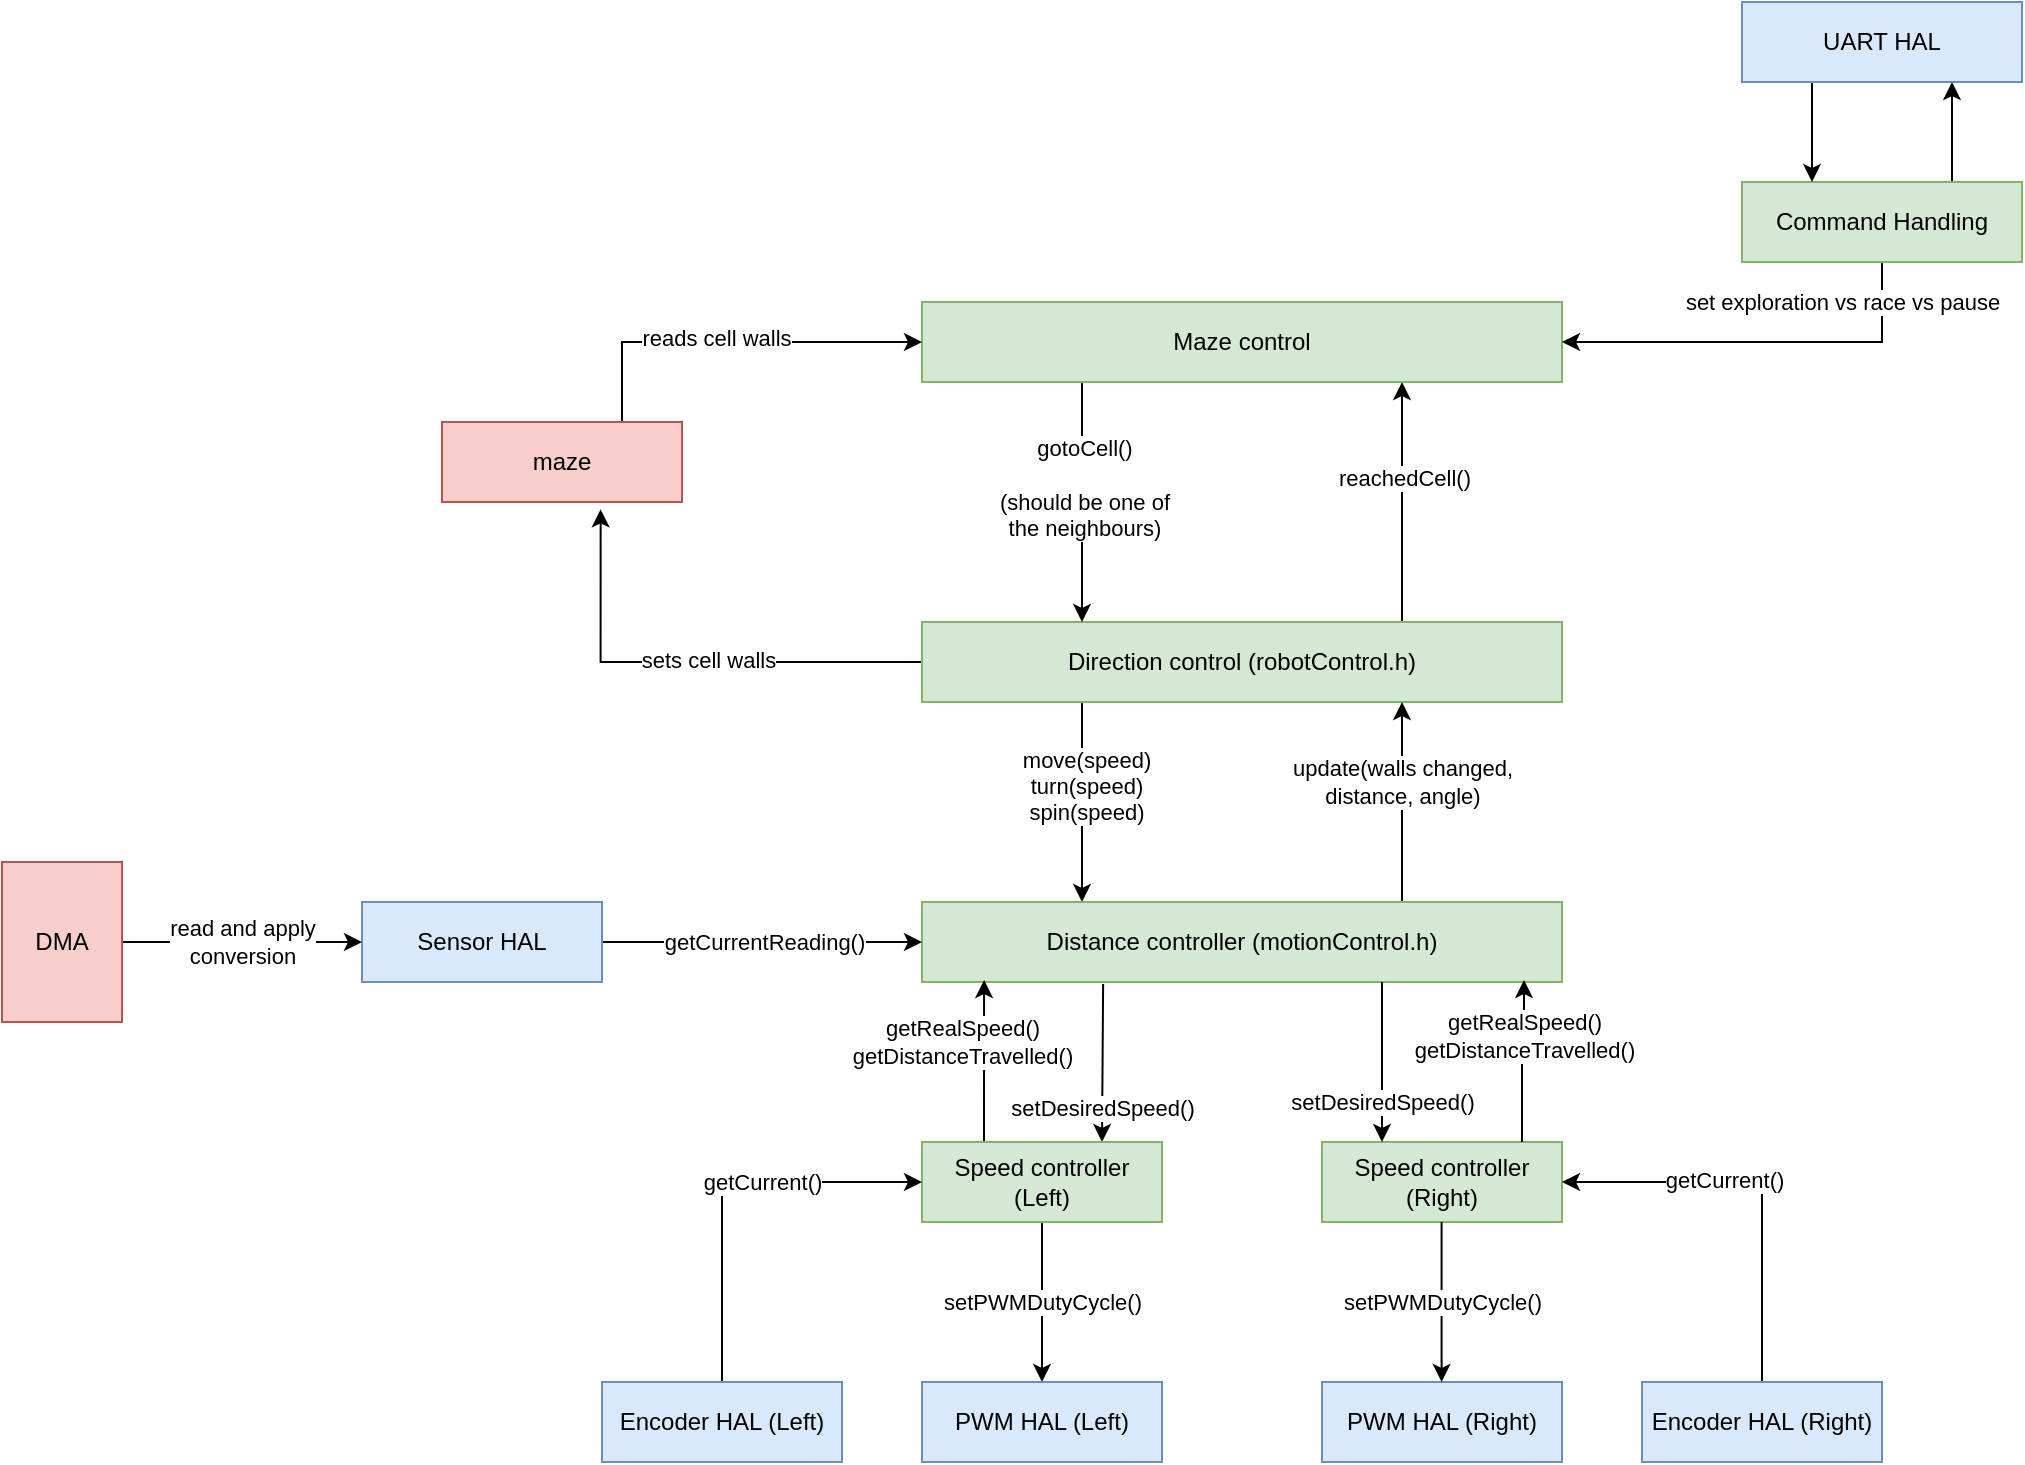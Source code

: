 <mxfile version="14.2.3" type="device"><diagram id="7UE7nASnNjxCng6CLMzl" name="Page-1"><mxGraphModel dx="2376" dy="779" grid="1" gridSize="10" guides="1" tooltips="1" connect="1" arrows="1" fold="1" page="1" pageScale="1" pageWidth="850" pageHeight="1100" math="0" shadow="0"><root><mxCell id="0"/><mxCell id="1" parent="0"/><mxCell id="lHVEk8h3B9mecJNamyku-23" style="edgeStyle=orthogonalEdgeStyle;rounded=0;orthogonalLoop=1;jettySize=auto;html=1;exitX=0.25;exitY=1;exitDx=0;exitDy=0;entryX=0.25;entryY=0;entryDx=0;entryDy=0;" edge="1" parent="1" source="lHVEk8h3B9mecJNamyku-1" target="lHVEk8h3B9mecJNamyku-2"><mxGeometry relative="1" as="geometry"/></mxCell><mxCell id="lHVEk8h3B9mecJNamyku-24" value="move(speed)&lt;br&gt;turn(speed)&lt;br&gt;spin(speed)" style="edgeLabel;html=1;align=center;verticalAlign=middle;resizable=0;points=[];" vertex="1" connectable="0" parent="lHVEk8h3B9mecJNamyku-23"><mxGeometry x="-0.168" y="2" relative="1" as="geometry"><mxPoint as="offset"/></mxGeometry></mxCell><mxCell id="lHVEk8h3B9mecJNamyku-33" style="edgeStyle=orthogonalEdgeStyle;rounded=0;orthogonalLoop=1;jettySize=auto;html=1;exitX=0.75;exitY=0;exitDx=0;exitDy=0;entryX=0.75;entryY=1;entryDx=0;entryDy=0;" edge="1" parent="1" source="lHVEk8h3B9mecJNamyku-1" target="lHVEk8h3B9mecJNamyku-32"><mxGeometry relative="1" as="geometry"/></mxCell><mxCell id="lHVEk8h3B9mecJNamyku-34" value="reachedCell()" style="edgeLabel;html=1;align=center;verticalAlign=middle;resizable=0;points=[];" vertex="1" connectable="0" parent="lHVEk8h3B9mecJNamyku-33"><mxGeometry x="0.203" y="-1" relative="1" as="geometry"><mxPoint as="offset"/></mxGeometry></mxCell><mxCell id="lHVEk8h3B9mecJNamyku-38" style="edgeStyle=orthogonalEdgeStyle;rounded=0;orthogonalLoop=1;jettySize=auto;html=1;exitX=0;exitY=0.5;exitDx=0;exitDy=0;entryX=0.661;entryY=1.092;entryDx=0;entryDy=0;entryPerimeter=0;" edge="1" parent="1" source="lHVEk8h3B9mecJNamyku-1" target="lHVEk8h3B9mecJNamyku-37"><mxGeometry relative="1" as="geometry"/></mxCell><mxCell id="lHVEk8h3B9mecJNamyku-39" value="sets cell walls" style="edgeLabel;html=1;align=center;verticalAlign=middle;resizable=0;points=[];" vertex="1" connectable="0" parent="lHVEk8h3B9mecJNamyku-38"><mxGeometry x="-0.098" y="-1" relative="1" as="geometry"><mxPoint as="offset"/></mxGeometry></mxCell><mxCell id="lHVEk8h3B9mecJNamyku-1" value="Direction control (robotControl.h)" style="rounded=0;whiteSpace=wrap;html=1;fillColor=#d5e8d4;strokeColor=#82b366;" vertex="1" parent="1"><mxGeometry x="240" y="380" width="320" height="40" as="geometry"/></mxCell><mxCell id="lHVEk8h3B9mecJNamyku-15" style="edgeStyle=orthogonalEdgeStyle;rounded=0;orthogonalLoop=1;jettySize=auto;html=1;exitX=0.283;exitY=1.024;exitDx=0;exitDy=0;entryX=0.75;entryY=0;entryDx=0;entryDy=0;exitPerimeter=0;" edge="1" parent="1" source="lHVEk8h3B9mecJNamyku-2" target="lHVEk8h3B9mecJNamyku-3"><mxGeometry relative="1" as="geometry"><Array as="points"><mxPoint x="330" y="560"/></Array></mxGeometry></mxCell><mxCell id="lHVEk8h3B9mecJNamyku-16" value="setDesiredSpeed()" style="edgeLabel;html=1;align=center;verticalAlign=middle;resizable=0;points=[];" vertex="1" connectable="0" parent="lHVEk8h3B9mecJNamyku-15"><mxGeometry x="0.43" relative="1" as="geometry"><mxPoint y="5.83" as="offset"/></mxGeometry></mxCell><mxCell id="lHVEk8h3B9mecJNamyku-30" style="edgeStyle=orthogonalEdgeStyle;rounded=0;orthogonalLoop=1;jettySize=auto;html=1;exitX=0.75;exitY=0;exitDx=0;exitDy=0;entryX=0.75;entryY=1;entryDx=0;entryDy=0;" edge="1" parent="1" source="lHVEk8h3B9mecJNamyku-2" target="lHVEk8h3B9mecJNamyku-1"><mxGeometry relative="1" as="geometry"/></mxCell><mxCell id="lHVEk8h3B9mecJNamyku-31" value="&lt;div&gt;update(walls changed, &lt;br&gt;&lt;/div&gt;&lt;div&gt;distance, angle)&lt;/div&gt;" style="edgeLabel;html=1;align=center;verticalAlign=middle;resizable=0;points=[];" vertex="1" connectable="0" parent="lHVEk8h3B9mecJNamyku-30"><mxGeometry x="0.209" relative="1" as="geometry"><mxPoint as="offset"/></mxGeometry></mxCell><mxCell id="lHVEk8h3B9mecJNamyku-2" value="Distance controller (motionControl.h)" style="rounded=0;whiteSpace=wrap;html=1;fillColor=#d5e8d4;strokeColor=#82b366;" vertex="1" parent="1"><mxGeometry x="240" y="520" width="320" height="40" as="geometry"/></mxCell><mxCell id="lHVEk8h3B9mecJNamyku-7" value="&lt;div&gt;setPWMDutyCycle()&lt;/div&gt;" style="edgeStyle=orthogonalEdgeStyle;rounded=0;orthogonalLoop=1;jettySize=auto;html=1;exitX=0.5;exitY=1;exitDx=0;exitDy=0;entryX=0.5;entryY=0;entryDx=0;entryDy=0;" edge="1" parent="1" source="lHVEk8h3B9mecJNamyku-3" target="lHVEk8h3B9mecJNamyku-5"><mxGeometry relative="1" as="geometry"/></mxCell><mxCell id="lHVEk8h3B9mecJNamyku-17" value="&lt;div&gt;getRealSpeed()&lt;br&gt;getDistanceTravelled()&lt;br&gt;&lt;/div&gt;" style="edgeStyle=orthogonalEdgeStyle;rounded=0;orthogonalLoop=1;jettySize=auto;html=1;exitX=0.25;exitY=0;exitDx=0;exitDy=0;entryX=0.097;entryY=0.975;entryDx=0;entryDy=0;entryPerimeter=0;" edge="1" parent="1" source="lHVEk8h3B9mecJNamyku-3" target="lHVEk8h3B9mecJNamyku-2"><mxGeometry x="0.244" y="11" relative="1" as="geometry"><Array as="points"><mxPoint x="271" y="640"/></Array><mxPoint as="offset"/></mxGeometry></mxCell><mxCell id="lHVEk8h3B9mecJNamyku-3" value="Speed controller&lt;br&gt;(Left)" style="rounded=0;whiteSpace=wrap;html=1;fillColor=#d5e8d4;strokeColor=#82b366;" vertex="1" parent="1"><mxGeometry x="240" y="640" width="120" height="40" as="geometry"/></mxCell><mxCell id="lHVEk8h3B9mecJNamyku-4" value="Speed controller&lt;br&gt;(Right)" style="rounded=0;whiteSpace=wrap;html=1;fillColor=#d5e8d4;strokeColor=#82b366;" vertex="1" parent="1"><mxGeometry x="440" y="640" width="120" height="40" as="geometry"/></mxCell><mxCell id="lHVEk8h3B9mecJNamyku-5" value="PWM HAL (Left)" style="rounded=0;whiteSpace=wrap;html=1;fillColor=#dae8fc;strokeColor=#6c8ebf;" vertex="1" parent="1"><mxGeometry x="240" y="760" width="120" height="40" as="geometry"/></mxCell><mxCell id="lHVEk8h3B9mecJNamyku-6" value="PWM HAL (Right)" style="rounded=0;whiteSpace=wrap;html=1;fillColor=#dae8fc;strokeColor=#6c8ebf;" vertex="1" parent="1"><mxGeometry x="440" y="760" width="120" height="40" as="geometry"/></mxCell><mxCell id="lHVEk8h3B9mecJNamyku-8" value="&lt;div&gt;setPWMDutyCycle()&lt;/div&gt;" style="edgeStyle=orthogonalEdgeStyle;rounded=0;orthogonalLoop=1;jettySize=auto;html=1;exitX=0.5;exitY=1;exitDx=0;exitDy=0;entryX=0.5;entryY=0;entryDx=0;entryDy=0;" edge="1" parent="1"><mxGeometry relative="1" as="geometry"><mxPoint x="499.8" y="680" as="sourcePoint"/><mxPoint x="499.8" y="760" as="targetPoint"/><Array as="points"><mxPoint x="499.8" y="750"/><mxPoint x="499.8" y="750"/></Array></mxGeometry></mxCell><mxCell id="lHVEk8h3B9mecJNamyku-11" value="getCurrent()" style="edgeStyle=orthogonalEdgeStyle;rounded=0;orthogonalLoop=1;jettySize=auto;html=1;exitX=0.5;exitY=0;exitDx=0;exitDy=0;entryX=0;entryY=0.5;entryDx=0;entryDy=0;" edge="1" parent="1" source="lHVEk8h3B9mecJNamyku-9" target="lHVEk8h3B9mecJNamyku-3"><mxGeometry x="0.2" relative="1" as="geometry"><mxPoint as="offset"/></mxGeometry></mxCell><mxCell id="lHVEk8h3B9mecJNamyku-9" value="Encoder HAL (Left)" style="rounded=0;whiteSpace=wrap;html=1;fillColor=#dae8fc;strokeColor=#6c8ebf;" vertex="1" parent="1"><mxGeometry x="80" y="760" width="120" height="40" as="geometry"/></mxCell><mxCell id="lHVEk8h3B9mecJNamyku-12" style="edgeStyle=orthogonalEdgeStyle;rounded=0;orthogonalLoop=1;jettySize=auto;html=1;exitX=0.5;exitY=0;exitDx=0;exitDy=0;entryX=1;entryY=0.5;entryDx=0;entryDy=0;" edge="1" parent="1" source="lHVEk8h3B9mecJNamyku-10" target="lHVEk8h3B9mecJNamyku-4"><mxGeometry relative="1" as="geometry"/></mxCell><mxCell id="lHVEk8h3B9mecJNamyku-13" value="getCurrent()" style="edgeLabel;html=1;align=center;verticalAlign=middle;resizable=0;points=[];" vertex="1" connectable="0" parent="lHVEk8h3B9mecJNamyku-12"><mxGeometry x="0.188" y="-1" relative="1" as="geometry"><mxPoint as="offset"/></mxGeometry></mxCell><mxCell id="lHVEk8h3B9mecJNamyku-10" value="Encoder HAL (Right)" style="rounded=0;whiteSpace=wrap;html=1;fillColor=#dae8fc;strokeColor=#6c8ebf;" vertex="1" parent="1"><mxGeometry x="600" y="760" width="120" height="40" as="geometry"/></mxCell><mxCell id="lHVEk8h3B9mecJNamyku-19" style="edgeStyle=orthogonalEdgeStyle;rounded=0;orthogonalLoop=1;jettySize=auto;html=1;entryX=0.75;entryY=0;entryDx=0;entryDy=0;" edge="1" parent="1"><mxGeometry relative="1" as="geometry"><mxPoint x="470" y="560" as="sourcePoint"/><mxPoint x="470" y="640" as="targetPoint"/><Array as="points"><mxPoint x="470" y="560"/></Array></mxGeometry></mxCell><mxCell id="lHVEk8h3B9mecJNamyku-20" value="setDesiredSpeed()" style="edgeLabel;html=1;align=center;verticalAlign=middle;resizable=0;points=[];" vertex="1" connectable="0" parent="lHVEk8h3B9mecJNamyku-19"><mxGeometry x="0.43" relative="1" as="geometry"><mxPoint y="3" as="offset"/></mxGeometry></mxCell><mxCell id="lHVEk8h3B9mecJNamyku-22" value="&lt;div&gt;getRealSpeed()&lt;br&gt;getDistanceTravelled()&lt;br&gt;&lt;/div&gt;" style="edgeStyle=orthogonalEdgeStyle;rounded=0;orthogonalLoop=1;jettySize=auto;html=1;exitX=0.25;exitY=0;exitDx=0;exitDy=0;" edge="1" parent="1"><mxGeometry x="0.317" relative="1" as="geometry"><mxPoint x="540" y="640" as="sourcePoint"/><mxPoint x="541" y="559" as="targetPoint"/><Array as="points"><mxPoint x="540" y="600"/><mxPoint x="541" y="600"/></Array><mxPoint as="offset"/></mxGeometry></mxCell><mxCell id="lHVEk8h3B9mecJNamyku-28" style="edgeStyle=orthogonalEdgeStyle;rounded=0;orthogonalLoop=1;jettySize=auto;html=1;exitX=1;exitY=0.5;exitDx=0;exitDy=0;entryX=0;entryY=0.5;entryDx=0;entryDy=0;" edge="1" parent="1" source="lHVEk8h3B9mecJNamyku-27" target="lHVEk8h3B9mecJNamyku-2"><mxGeometry relative="1" as="geometry"/></mxCell><mxCell id="lHVEk8h3B9mecJNamyku-29" value="getCurrentReading()" style="edgeLabel;html=1;align=center;verticalAlign=middle;resizable=0;points=[];" vertex="1" connectable="0" parent="lHVEk8h3B9mecJNamyku-28"><mxGeometry x="0.223" y="-1" relative="1" as="geometry"><mxPoint x="-17.5" y="-1" as="offset"/></mxGeometry></mxCell><mxCell id="lHVEk8h3B9mecJNamyku-27" value="Sensor HAL" style="rounded=0;whiteSpace=wrap;html=1;fillColor=#dae8fc;strokeColor=#6c8ebf;" vertex="1" parent="1"><mxGeometry x="-40" y="520" width="120" height="40" as="geometry"/></mxCell><mxCell id="lHVEk8h3B9mecJNamyku-35" style="edgeStyle=orthogonalEdgeStyle;rounded=0;orthogonalLoop=1;jettySize=auto;html=1;exitX=0.25;exitY=1;exitDx=0;exitDy=0;entryX=0.25;entryY=0;entryDx=0;entryDy=0;" edge="1" parent="1" source="lHVEk8h3B9mecJNamyku-32" target="lHVEk8h3B9mecJNamyku-1"><mxGeometry relative="1" as="geometry"/></mxCell><mxCell id="lHVEk8h3B9mecJNamyku-36" value="gotoCell()&lt;br&gt;&lt;br&gt;&lt;div&gt;(should be one of &lt;br&gt;&lt;/div&gt;&lt;div&gt;the neighbours)&lt;br&gt;&lt;/div&gt;" style="edgeLabel;html=1;align=center;verticalAlign=middle;resizable=0;points=[];" vertex="1" connectable="0" parent="lHVEk8h3B9mecJNamyku-35"><mxGeometry x="-0.122" y="1" relative="1" as="geometry"><mxPoint as="offset"/></mxGeometry></mxCell><mxCell id="lHVEk8h3B9mecJNamyku-32" value="Maze control" style="rounded=0;whiteSpace=wrap;html=1;fillColor=#d5e8d4;strokeColor=#82b366;" vertex="1" parent="1"><mxGeometry x="240" y="220" width="320" height="40" as="geometry"/></mxCell><mxCell id="lHVEk8h3B9mecJNamyku-41" style="edgeStyle=orthogonalEdgeStyle;rounded=0;orthogonalLoop=1;jettySize=auto;html=1;exitX=0.75;exitY=0;exitDx=0;exitDy=0;entryX=0;entryY=0.5;entryDx=0;entryDy=0;" edge="1" parent="1" source="lHVEk8h3B9mecJNamyku-37" target="lHVEk8h3B9mecJNamyku-32"><mxGeometry relative="1" as="geometry"/></mxCell><mxCell id="lHVEk8h3B9mecJNamyku-42" value="reads cell walls" style="edgeLabel;html=1;align=center;verticalAlign=middle;resizable=0;points=[];" vertex="1" connectable="0" parent="lHVEk8h3B9mecJNamyku-41"><mxGeometry x="-0.082" y="2" relative="1" as="geometry"><mxPoint as="offset"/></mxGeometry></mxCell><mxCell id="lHVEk8h3B9mecJNamyku-37" value="maze" style="rounded=0;whiteSpace=wrap;html=1;fillColor=#f8cecc;strokeColor=#b85450;" vertex="1" parent="1"><mxGeometry y="280" width="120" height="40" as="geometry"/></mxCell><mxCell id="lHVEk8h3B9mecJNamyku-48" style="edgeStyle=orthogonalEdgeStyle;rounded=0;orthogonalLoop=1;jettySize=auto;html=1;entryX=1;entryY=0.5;entryDx=0;entryDy=0;exitX=0.5;exitY=1;exitDx=0;exitDy=0;" edge="1" parent="1" source="lHVEk8h3B9mecJNamyku-44" target="lHVEk8h3B9mecJNamyku-32"><mxGeometry relative="1" as="geometry"><mxPoint x="690" y="260" as="sourcePoint"/></mxGeometry></mxCell><mxCell id="lHVEk8h3B9mecJNamyku-49" value="set exploration vs race vs pause" style="edgeLabel;html=1;align=center;verticalAlign=middle;resizable=0;points=[];" vertex="1" connectable="0" parent="lHVEk8h3B9mecJNamyku-48"><mxGeometry x="-0.11" y="2" relative="1" as="geometry"><mxPoint x="29" y="-22" as="offset"/></mxGeometry></mxCell><mxCell id="lHVEk8h3B9mecJNamyku-56" style="edgeStyle=orthogonalEdgeStyle;rounded=0;orthogonalLoop=1;jettySize=auto;html=1;exitX=0.75;exitY=0;exitDx=0;exitDy=0;entryX=0.75;entryY=1;entryDx=0;entryDy=0;" edge="1" parent="1" source="lHVEk8h3B9mecJNamyku-44" target="lHVEk8h3B9mecJNamyku-45"><mxGeometry relative="1" as="geometry"/></mxCell><mxCell id="lHVEk8h3B9mecJNamyku-44" value="Command Handling" style="rounded=0;whiteSpace=wrap;html=1;fillColor=#d5e8d4;strokeColor=#82b366;" vertex="1" parent="1"><mxGeometry x="650" y="160" width="140" height="40" as="geometry"/></mxCell><mxCell id="lHVEk8h3B9mecJNamyku-55" style="edgeStyle=orthogonalEdgeStyle;rounded=0;orthogonalLoop=1;jettySize=auto;html=1;exitX=0.25;exitY=1;exitDx=0;exitDy=0;entryX=0.25;entryY=0;entryDx=0;entryDy=0;" edge="1" parent="1" source="lHVEk8h3B9mecJNamyku-45" target="lHVEk8h3B9mecJNamyku-44"><mxGeometry relative="1" as="geometry"/></mxCell><mxCell id="lHVEk8h3B9mecJNamyku-45" value="UART HAL" style="rounded=0;whiteSpace=wrap;html=1;fillColor=#dae8fc;strokeColor=#6c8ebf;" vertex="1" parent="1"><mxGeometry x="650" y="70" width="140" height="40" as="geometry"/></mxCell><mxCell id="lHVEk8h3B9mecJNamyku-51" style="edgeStyle=orthogonalEdgeStyle;rounded=0;orthogonalLoop=1;jettySize=auto;html=1;exitX=1;exitY=0.5;exitDx=0;exitDy=0;entryX=0;entryY=0.5;entryDx=0;entryDy=0;" edge="1" parent="1" source="lHVEk8h3B9mecJNamyku-50" target="lHVEk8h3B9mecJNamyku-27"><mxGeometry relative="1" as="geometry"/></mxCell><mxCell id="lHVEk8h3B9mecJNamyku-52" value="&lt;div&gt;read and apply &lt;br&gt;&lt;/div&gt;&lt;div&gt;conversion&lt;/div&gt;" style="edgeLabel;html=1;align=center;verticalAlign=middle;resizable=0;points=[];" vertex="1" connectable="0" parent="lHVEk8h3B9mecJNamyku-51"><mxGeometry x="0.344" y="1" relative="1" as="geometry"><mxPoint x="-20.69" y="1" as="offset"/></mxGeometry></mxCell><mxCell id="lHVEk8h3B9mecJNamyku-50" value="DMA" style="rounded=0;whiteSpace=wrap;html=1;fillColor=#f8cecc;strokeColor=#b85450;" vertex="1" parent="1"><mxGeometry x="-220" y="500" width="60" height="80" as="geometry"/></mxCell></root></mxGraphModel></diagram></mxfile>